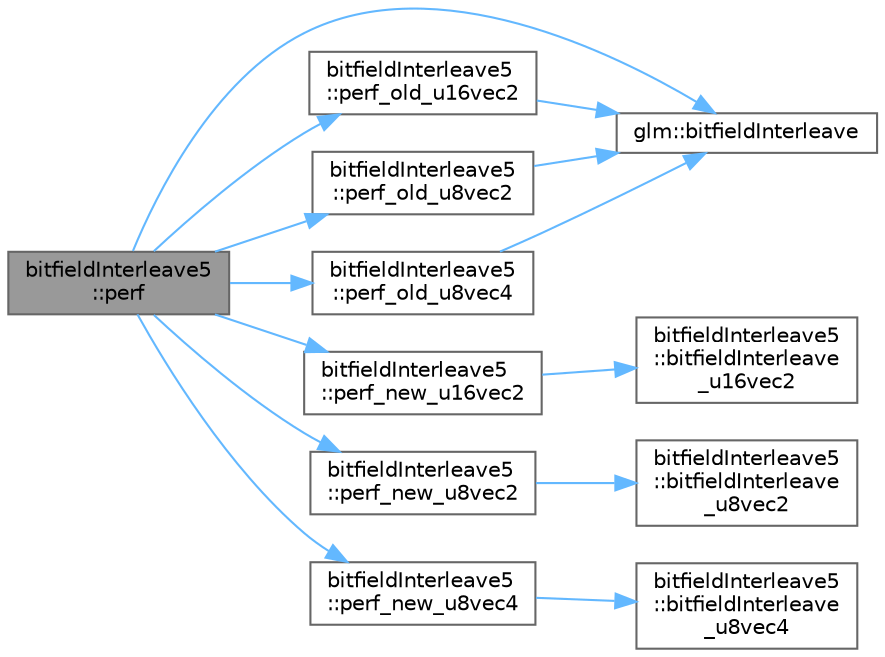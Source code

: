 digraph "bitfieldInterleave5::perf"
{
 // LATEX_PDF_SIZE
  bgcolor="transparent";
  edge [fontname=Helvetica,fontsize=10,labelfontname=Helvetica,labelfontsize=10];
  node [fontname=Helvetica,fontsize=10,shape=box,height=0.2,width=0.4];
  rankdir="LR";
  Node1 [id="Node000001",label="bitfieldInterleave5\l::perf",height=0.2,width=0.4,color="gray40", fillcolor="grey60", style="filled", fontcolor="black",tooltip=" "];
  Node1 -> Node2 [id="edge27_Node000001_Node000002",color="steelblue1",style="solid",tooltip=" "];
  Node2 [id="Node000002",label="glm::bitfieldInterleave",height=0.2,width=0.4,color="grey40", fillcolor="white", style="filled",URL="$group__gtc__bitfield.html#ga479134317bc95d99f2b2e235d3db287b",tooltip=" "];
  Node1 -> Node3 [id="edge28_Node000001_Node000003",color="steelblue1",style="solid",tooltip=" "];
  Node3 [id="Node000003",label="bitfieldInterleave5\l::perf_new_u16vec2",height=0.2,width=0.4,color="grey40", fillcolor="white", style="filled",URL="$namespacebitfield_interleave5.html#ac29e1e29dba2822fa43724efca28ae23",tooltip=" "];
  Node3 -> Node4 [id="edge29_Node000003_Node000004",color="steelblue1",style="solid",tooltip=" "];
  Node4 [id="Node000004",label="bitfieldInterleave5\l::bitfieldInterleave\l_u16vec2",height=0.2,width=0.4,color="grey40", fillcolor="white", style="filled",URL="$namespacebitfield_interleave5.html#a41967775e88862f25b4da4074b5a21d2",tooltip=" "];
  Node1 -> Node5 [id="edge30_Node000001_Node000005",color="steelblue1",style="solid",tooltip=" "];
  Node5 [id="Node000005",label="bitfieldInterleave5\l::perf_new_u8vec2",height=0.2,width=0.4,color="grey40", fillcolor="white", style="filled",URL="$namespacebitfield_interleave5.html#a74f56aa7359ae68ff81d5099c7ca30fc",tooltip=" "];
  Node5 -> Node6 [id="edge31_Node000005_Node000006",color="steelblue1",style="solid",tooltip=" "];
  Node6 [id="Node000006",label="bitfieldInterleave5\l::bitfieldInterleave\l_u8vec2",height=0.2,width=0.4,color="grey40", fillcolor="white", style="filled",URL="$namespacebitfield_interleave5.html#a45231c9ed90f7d572a8ecd1b7c14db7f",tooltip=" "];
  Node1 -> Node7 [id="edge32_Node000001_Node000007",color="steelblue1",style="solid",tooltip=" "];
  Node7 [id="Node000007",label="bitfieldInterleave5\l::perf_new_u8vec4",height=0.2,width=0.4,color="grey40", fillcolor="white", style="filled",URL="$namespacebitfield_interleave5.html#a87186d1c8888d217aca4cdce78d40af6",tooltip=" "];
  Node7 -> Node8 [id="edge33_Node000007_Node000008",color="steelblue1",style="solid",tooltip=" "];
  Node8 [id="Node000008",label="bitfieldInterleave5\l::bitfieldInterleave\l_u8vec4",height=0.2,width=0.4,color="grey40", fillcolor="white", style="filled",URL="$namespacebitfield_interleave5.html#a9d98e5b897edf7b7cdb9a3a03ff2c401",tooltip=" "];
  Node1 -> Node9 [id="edge34_Node000001_Node000009",color="steelblue1",style="solid",tooltip=" "];
  Node9 [id="Node000009",label="bitfieldInterleave5\l::perf_old_u16vec2",height=0.2,width=0.4,color="grey40", fillcolor="white", style="filled",URL="$namespacebitfield_interleave5.html#a2093443a465e70fe3857105cd7d1e028",tooltip=" "];
  Node9 -> Node2 [id="edge35_Node000009_Node000002",color="steelblue1",style="solid",tooltip=" "];
  Node1 -> Node10 [id="edge36_Node000001_Node000010",color="steelblue1",style="solid",tooltip=" "];
  Node10 [id="Node000010",label="bitfieldInterleave5\l::perf_old_u8vec2",height=0.2,width=0.4,color="grey40", fillcolor="white", style="filled",URL="$namespacebitfield_interleave5.html#af44d6a2123b11115702258a74ec333e6",tooltip=" "];
  Node10 -> Node2 [id="edge37_Node000010_Node000002",color="steelblue1",style="solid",tooltip=" "];
  Node1 -> Node11 [id="edge38_Node000001_Node000011",color="steelblue1",style="solid",tooltip=" "];
  Node11 [id="Node000011",label="bitfieldInterleave5\l::perf_old_u8vec4",height=0.2,width=0.4,color="grey40", fillcolor="white", style="filled",URL="$namespacebitfield_interleave5.html#a43c198bb3fe1b9fd8285651d42784177",tooltip=" "];
  Node11 -> Node2 [id="edge39_Node000011_Node000002",color="steelblue1",style="solid",tooltip=" "];
}
